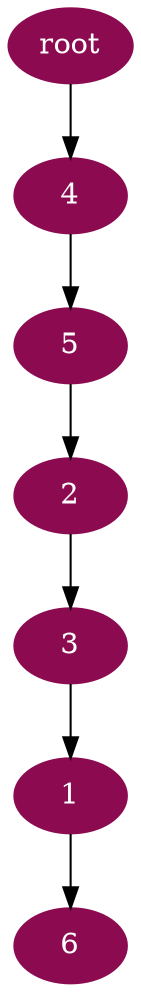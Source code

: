 digraph G {
node [color=deeppink4, style=filled, fontcolor=white];
3 -> 1;
5 -> 2;
2 -> 3;
"root" -> 4;
4 -> 5;
1 -> 6;
}
